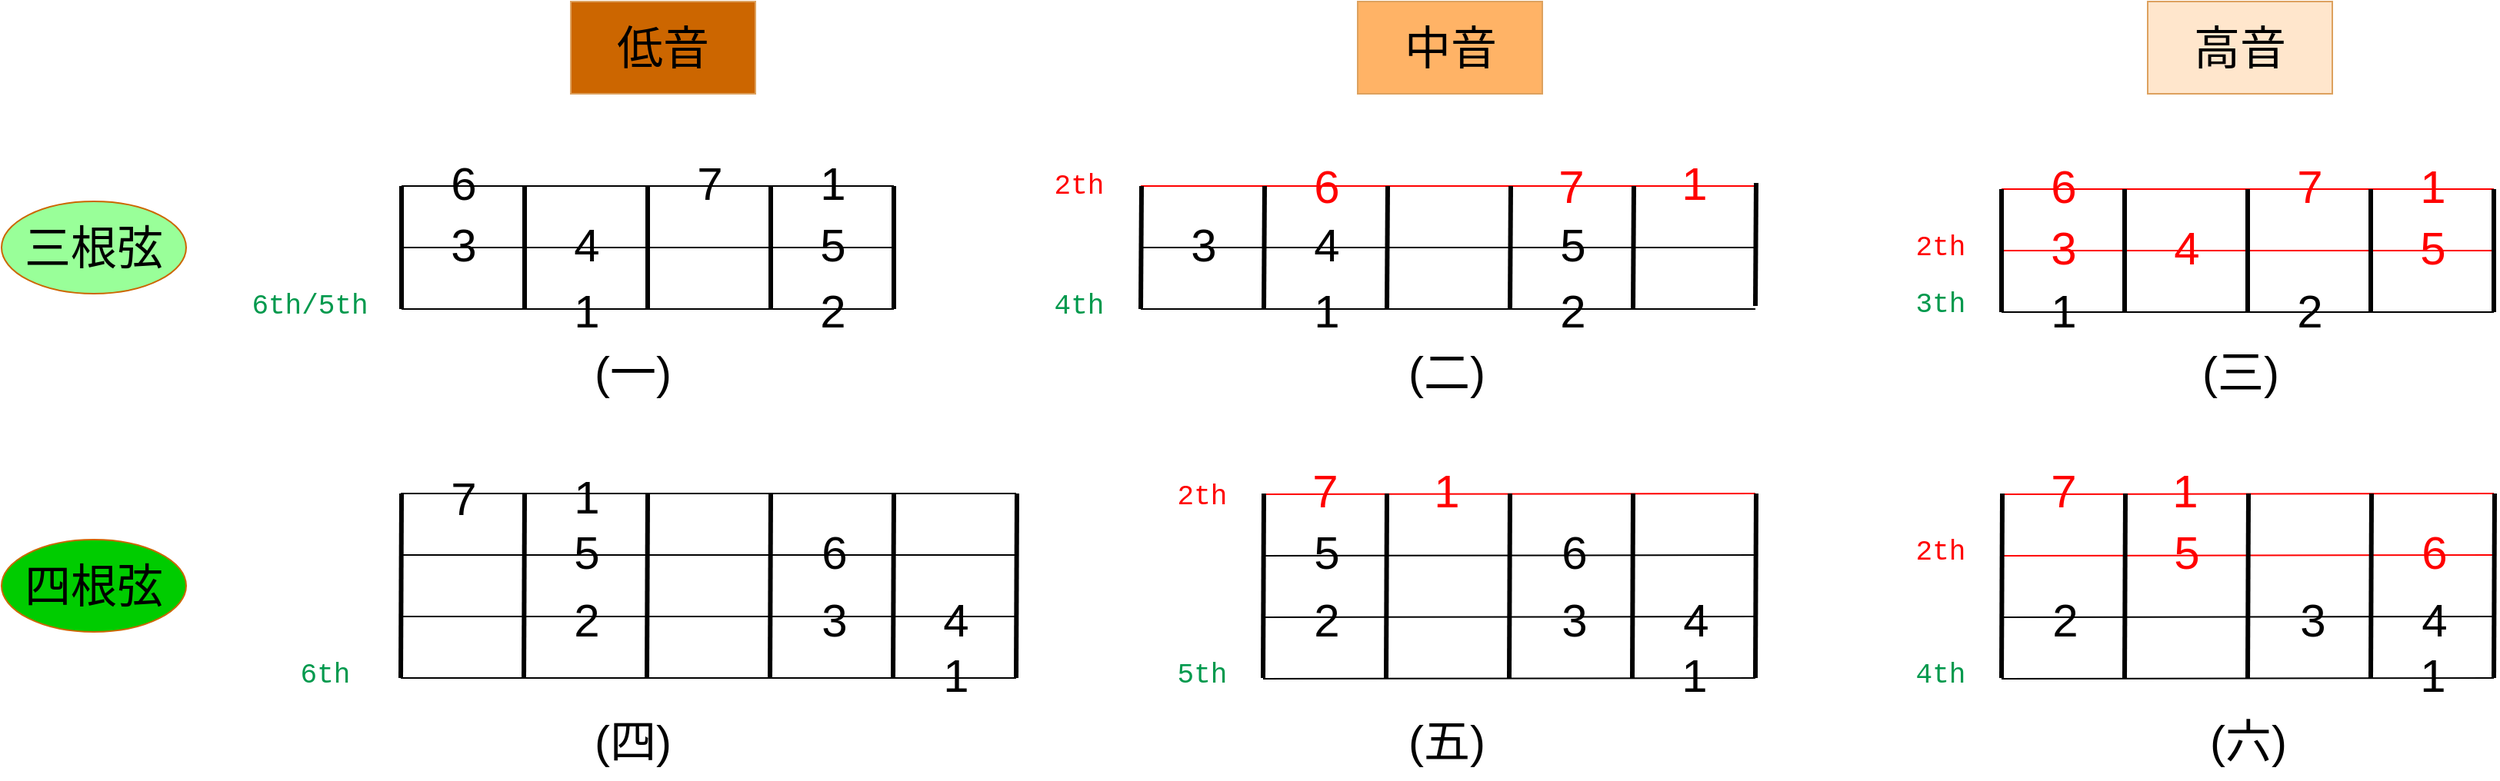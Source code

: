 <mxfile version="20.0.3" type="device"><diagram id="th8IJTqNflyEOIZ3br-D" name="Page-1"><mxGraphModel dx="1892" dy="1196" grid="1" gridSize="10" guides="0" tooltips="1" connect="1" arrows="1" fold="1" page="1" pageScale="1" pageWidth="850" pageHeight="1100" math="0" shadow="0"><root><mxCell id="0"/><mxCell id="1" parent="0"/><mxCell id="aTJfj1-Nqd7jf2-_rWyE-3" value="" style="endArrow=none;html=1;rounded=0;" edge="1" parent="1"><mxGeometry width="50" height="50" relative="1" as="geometry"><mxPoint x="300" y="370" as="sourcePoint"/><mxPoint x="620" y="370" as="targetPoint"/></mxGeometry></mxCell><mxCell id="aTJfj1-Nqd7jf2-_rWyE-4" value="" style="endArrow=none;html=1;rounded=0;" edge="1" parent="1"><mxGeometry width="50" height="50" relative="1" as="geometry"><mxPoint x="300" y="410" as="sourcePoint"/><mxPoint x="620" y="410" as="targetPoint"/></mxGeometry></mxCell><mxCell id="aTJfj1-Nqd7jf2-_rWyE-5" value="" style="endArrow=none;html=1;rounded=0;" edge="1" parent="1"><mxGeometry width="50" height="50" relative="1" as="geometry"><mxPoint x="300" y="450" as="sourcePoint"/><mxPoint x="620" y="450" as="targetPoint"/></mxGeometry></mxCell><mxCell id="aTJfj1-Nqd7jf2-_rWyE-6" value="" style="endArrow=none;html=1;rounded=0;strokeWidth=3;" edge="1" parent="1"><mxGeometry width="50" height="50" relative="1" as="geometry"><mxPoint x="300" y="450" as="sourcePoint"/><mxPoint x="300" y="370" as="targetPoint"/></mxGeometry></mxCell><mxCell id="aTJfj1-Nqd7jf2-_rWyE-7" value="" style="endArrow=none;html=1;rounded=0;strokeWidth=3;" edge="1" parent="1"><mxGeometry width="50" height="50" relative="1" as="geometry"><mxPoint x="380" y="450" as="sourcePoint"/><mxPoint x="380" y="370" as="targetPoint"/></mxGeometry></mxCell><mxCell id="aTJfj1-Nqd7jf2-_rWyE-8" value="" style="endArrow=none;html=1;rounded=0;strokeWidth=3;" edge="1" parent="1"><mxGeometry width="50" height="50" relative="1" as="geometry"><mxPoint x="460" y="450" as="sourcePoint"/><mxPoint x="460" y="370" as="targetPoint"/></mxGeometry></mxCell><mxCell id="aTJfj1-Nqd7jf2-_rWyE-9" value="" style="endArrow=none;html=1;rounded=0;strokeWidth=3;" edge="1" parent="1"><mxGeometry width="50" height="50" relative="1" as="geometry"><mxPoint x="540" y="450" as="sourcePoint"/><mxPoint x="540" y="370" as="targetPoint"/></mxGeometry></mxCell><mxCell id="aTJfj1-Nqd7jf2-_rWyE-12" value="" style="endArrow=none;html=1;rounded=0;strokeWidth=3;" edge="1" parent="1"><mxGeometry width="50" height="50" relative="1" as="geometry"><mxPoint x="620" y="450" as="sourcePoint"/><mxPoint x="620" y="370" as="targetPoint"/></mxGeometry></mxCell><mxCell id="aTJfj1-Nqd7jf2-_rWyE-14" value="&lt;font style=&quot;font-size: 30px;&quot;&gt;1&lt;/font&gt;" style="text;html=1;resizable=0;autosize=1;align=center;verticalAlign=middle;points=[];fillColor=none;strokeColor=none;rounded=0;" vertex="1" parent="1"><mxGeometry x="400" y="426" width="40" height="50" as="geometry"/></mxCell><mxCell id="aTJfj1-Nqd7jf2-_rWyE-40" value="&lt;font style=&quot;font-size: 30px;&quot;&gt;2&lt;/font&gt;" style="text;html=1;resizable=0;autosize=1;align=center;verticalAlign=middle;points=[];fillColor=none;strokeColor=none;rounded=0;" vertex="1" parent="1"><mxGeometry x="560" y="426" width="40" height="50" as="geometry"/></mxCell><mxCell id="aTJfj1-Nqd7jf2-_rWyE-41" value="&lt;font style=&quot;font-size: 30px;&quot;&gt;3&lt;/font&gt;" style="text;html=1;resizable=0;autosize=1;align=center;verticalAlign=middle;points=[];fillColor=none;strokeColor=none;rounded=0;" vertex="1" parent="1"><mxGeometry x="320" y="383" width="40" height="50" as="geometry"/></mxCell><mxCell id="aTJfj1-Nqd7jf2-_rWyE-43" value="&lt;font style=&quot;font-size: 30px;&quot;&gt;4&lt;/font&gt;" style="text;html=1;resizable=0;autosize=1;align=center;verticalAlign=middle;points=[];fillColor=none;strokeColor=none;rounded=0;" vertex="1" parent="1"><mxGeometry x="400" y="383" width="40" height="50" as="geometry"/></mxCell><mxCell id="aTJfj1-Nqd7jf2-_rWyE-44" value="&lt;font style=&quot;font-size: 30px;&quot;&gt;5&lt;/font&gt;" style="text;html=1;resizable=0;autosize=1;align=center;verticalAlign=middle;points=[];fillColor=none;strokeColor=none;rounded=0;" vertex="1" parent="1"><mxGeometry x="560" y="383" width="40" height="50" as="geometry"/></mxCell><mxCell id="aTJfj1-Nqd7jf2-_rWyE-45" value="&lt;font style=&quot;font-size: 30px;&quot;&gt;6&lt;/font&gt;" style="text;html=1;resizable=0;autosize=1;align=center;verticalAlign=middle;points=[];fillColor=none;strokeColor=none;rounded=0;" vertex="1" parent="1"><mxGeometry x="320" y="343" width="40" height="50" as="geometry"/></mxCell><mxCell id="aTJfj1-Nqd7jf2-_rWyE-46" value="&lt;font style=&quot;font-size: 30px;&quot;&gt;7&lt;/font&gt;" style="text;html=1;resizable=0;autosize=1;align=center;verticalAlign=middle;points=[];fillColor=none;strokeColor=none;rounded=0;" vertex="1" parent="1"><mxGeometry x="480" y="343" width="40" height="50" as="geometry"/></mxCell><mxCell id="aTJfj1-Nqd7jf2-_rWyE-47" value="&lt;font style=&quot;font-size: 30px;&quot;&gt;1&lt;/font&gt;" style="text;html=1;resizable=0;autosize=1;align=center;verticalAlign=middle;points=[];fillColor=none;strokeColor=none;rounded=0;" vertex="1" parent="1"><mxGeometry x="560" y="343" width="40" height="50" as="geometry"/></mxCell><mxCell id="aTJfj1-Nqd7jf2-_rWyE-49" value="" style="endArrow=none;html=1;rounded=0;" edge="1" parent="1"><mxGeometry width="50" height="50" relative="1" as="geometry"><mxPoint x="299.5" y="570" as="sourcePoint"/><mxPoint x="699.5" y="570" as="targetPoint"/></mxGeometry></mxCell><mxCell id="aTJfj1-Nqd7jf2-_rWyE-50" value="" style="endArrow=none;html=1;rounded=0;" edge="1" parent="1"><mxGeometry width="50" height="50" relative="1" as="geometry"><mxPoint x="299.5" y="610" as="sourcePoint"/><mxPoint x="699.5" y="610" as="targetPoint"/></mxGeometry></mxCell><mxCell id="aTJfj1-Nqd7jf2-_rWyE-51" value="" style="endArrow=none;html=1;rounded=0;" edge="1" parent="1"><mxGeometry width="50" height="50" relative="1" as="geometry"><mxPoint x="299.5" y="650" as="sourcePoint"/><mxPoint x="699.5" y="650" as="targetPoint"/></mxGeometry></mxCell><mxCell id="aTJfj1-Nqd7jf2-_rWyE-52" value="" style="endArrow=none;html=1;rounded=0;" edge="1" parent="1"><mxGeometry width="50" height="50" relative="1" as="geometry"><mxPoint x="299.5" y="690" as="sourcePoint"/><mxPoint x="699.5" y="690" as="targetPoint"/></mxGeometry></mxCell><mxCell id="aTJfj1-Nqd7jf2-_rWyE-53" value="" style="endArrow=none;html=1;rounded=0;strokeWidth=3;" edge="1" parent="1"><mxGeometry width="50" height="50" relative="1" as="geometry"><mxPoint x="379.5" y="690" as="sourcePoint"/><mxPoint x="380" y="570" as="targetPoint"/></mxGeometry></mxCell><mxCell id="aTJfj1-Nqd7jf2-_rWyE-54" value="" style="endArrow=none;html=1;rounded=0;strokeWidth=3;" edge="1" parent="1"><mxGeometry width="50" height="50" relative="1" as="geometry"><mxPoint x="459.5" y="690" as="sourcePoint"/><mxPoint x="460" y="570" as="targetPoint"/></mxGeometry></mxCell><mxCell id="aTJfj1-Nqd7jf2-_rWyE-55" value="" style="endArrow=none;html=1;rounded=0;strokeWidth=3;" edge="1" parent="1"><mxGeometry width="50" height="50" relative="1" as="geometry"><mxPoint x="539.5" y="690" as="sourcePoint"/><mxPoint x="540" y="570" as="targetPoint"/></mxGeometry></mxCell><mxCell id="aTJfj1-Nqd7jf2-_rWyE-56" value="" style="endArrow=none;html=1;rounded=0;strokeWidth=3;" edge="1" parent="1"><mxGeometry width="50" height="50" relative="1" as="geometry"><mxPoint x="619.5" y="690" as="sourcePoint"/><mxPoint x="620" y="570" as="targetPoint"/></mxGeometry></mxCell><mxCell id="aTJfj1-Nqd7jf2-_rWyE-57" value="" style="endArrow=none;html=1;rounded=0;strokeWidth=3;" edge="1" parent="1"><mxGeometry width="50" height="50" relative="1" as="geometry"><mxPoint x="699.5" y="690" as="sourcePoint"/><mxPoint x="700" y="570" as="targetPoint"/></mxGeometry></mxCell><mxCell id="aTJfj1-Nqd7jf2-_rWyE-58" value="" style="endArrow=none;html=1;rounded=0;strokeWidth=3;" edge="1" parent="1"><mxGeometry width="50" height="50" relative="1" as="geometry"><mxPoint x="299.5" y="690" as="sourcePoint"/><mxPoint x="300" y="570" as="targetPoint"/></mxGeometry></mxCell><mxCell id="aTJfj1-Nqd7jf2-_rWyE-59" value="&lt;font style=&quot;font-size: 30px;&quot;&gt;1&lt;/font&gt;" style="text;html=1;resizable=0;autosize=1;align=center;verticalAlign=middle;points=[];fillColor=none;strokeColor=none;rounded=0;" vertex="1" parent="1"><mxGeometry x="639.5" y="663" width="40" height="50" as="geometry"/></mxCell><mxCell id="aTJfj1-Nqd7jf2-_rWyE-60" value="&lt;font style=&quot;font-size: 30px;&quot;&gt;1&lt;/font&gt;" style="text;html=1;resizable=0;autosize=1;align=center;verticalAlign=middle;points=[];fillColor=none;strokeColor=none;rounded=0;" vertex="1" parent="1"><mxGeometry x="400" y="547" width="40" height="50" as="geometry"/></mxCell><mxCell id="aTJfj1-Nqd7jf2-_rWyE-61" value="&lt;font style=&quot;font-size: 30px;&quot;&gt;7&lt;/font&gt;" style="text;html=1;resizable=0;autosize=1;align=center;verticalAlign=middle;points=[];fillColor=none;strokeColor=none;rounded=0;" vertex="1" parent="1"><mxGeometry x="320" y="548" width="40" height="50" as="geometry"/></mxCell><mxCell id="aTJfj1-Nqd7jf2-_rWyE-62" value="&lt;font style=&quot;font-size: 30px;&quot;&gt;6&lt;/font&gt;" style="text;html=1;resizable=0;autosize=1;align=center;verticalAlign=middle;points=[];fillColor=none;strokeColor=none;rounded=0;" vertex="1" parent="1"><mxGeometry x="561" y="583" width="40" height="50" as="geometry"/></mxCell><mxCell id="aTJfj1-Nqd7jf2-_rWyE-63" value="&lt;font style=&quot;font-size: 30px;&quot;&gt;5&lt;/font&gt;" style="text;html=1;resizable=0;autosize=1;align=center;verticalAlign=middle;points=[];fillColor=none;strokeColor=none;rounded=0;" vertex="1" parent="1"><mxGeometry x="400" y="583" width="40" height="50" as="geometry"/></mxCell><mxCell id="aTJfj1-Nqd7jf2-_rWyE-64" value="&lt;font style=&quot;font-size: 30px;&quot;&gt;4&lt;/font&gt;" style="text;html=1;resizable=0;autosize=1;align=center;verticalAlign=middle;points=[];fillColor=none;strokeColor=none;rounded=0;" vertex="1" parent="1"><mxGeometry x="640" y="627" width="40" height="50" as="geometry"/></mxCell><mxCell id="aTJfj1-Nqd7jf2-_rWyE-65" value="&lt;font style=&quot;font-size: 30px;&quot;&gt;3&lt;/font&gt;" style="text;html=1;resizable=0;autosize=1;align=center;verticalAlign=middle;points=[];fillColor=none;strokeColor=none;rounded=0;" vertex="1" parent="1"><mxGeometry x="561" y="627" width="40" height="50" as="geometry"/></mxCell><mxCell id="aTJfj1-Nqd7jf2-_rWyE-66" value="&lt;font style=&quot;font-size: 30px;&quot;&gt;2&lt;/font&gt;" style="text;html=1;resizable=0;autosize=1;align=center;verticalAlign=middle;points=[];fillColor=none;strokeColor=none;rounded=0;" vertex="1" parent="1"><mxGeometry x="400" y="627" width="40" height="50" as="geometry"/></mxCell><mxCell id="aTJfj1-Nqd7jf2-_rWyE-74" value="&lt;font style=&quot;font-size: 18px;&quot; face=&quot;Courier New&quot;&gt;6th/5th&lt;/font&gt;" style="text;html=1;resizable=0;autosize=1;align=center;verticalAlign=middle;points=[];fillColor=none;strokeColor=none;rounded=0;fontColor=#00994D;" vertex="1" parent="1"><mxGeometry x="190" y="433" width="100" height="30" as="geometry"/></mxCell><mxCell id="aTJfj1-Nqd7jf2-_rWyE-76" value="&lt;font style=&quot;font-size: 18px;&quot; face=&quot;Courier New&quot;&gt;6th&lt;/font&gt;" style="text;html=1;resizable=0;autosize=1;align=center;verticalAlign=middle;points=[];fillColor=none;strokeColor=none;rounded=0;fontColor=#00994D;" vertex="1" parent="1"><mxGeometry x="220" y="673" width="60" height="30" as="geometry"/></mxCell><mxCell id="aTJfj1-Nqd7jf2-_rWyE-77" value="" style="endArrow=none;html=1;rounded=0;fontColor=#FF0000;strokeColor=#FF0000;" edge="1" parent="1"><mxGeometry width="50" height="50" relative="1" as="geometry"><mxPoint x="860" y="570.5" as="sourcePoint"/><mxPoint x="1180" y="570" as="targetPoint"/></mxGeometry></mxCell><mxCell id="aTJfj1-Nqd7jf2-_rWyE-78" value="" style="endArrow=none;html=1;rounded=0;" edge="1" parent="1"><mxGeometry width="50" height="50" relative="1" as="geometry"><mxPoint x="860" y="610.5" as="sourcePoint"/><mxPoint x="1180" y="610" as="targetPoint"/></mxGeometry></mxCell><mxCell id="aTJfj1-Nqd7jf2-_rWyE-79" value="" style="endArrow=none;html=1;rounded=0;" edge="1" parent="1"><mxGeometry width="50" height="50" relative="1" as="geometry"><mxPoint x="860" y="650.5" as="sourcePoint"/><mxPoint x="1180" y="650" as="targetPoint"/></mxGeometry></mxCell><mxCell id="aTJfj1-Nqd7jf2-_rWyE-80" value="" style="endArrow=none;html=1;rounded=0;" edge="1" parent="1"><mxGeometry width="50" height="50" relative="1" as="geometry"><mxPoint x="860" y="690.5" as="sourcePoint"/><mxPoint x="1180" y="690" as="targetPoint"/></mxGeometry></mxCell><mxCell id="aTJfj1-Nqd7jf2-_rWyE-81" value="" style="endArrow=none;html=1;rounded=0;strokeWidth=3;" edge="1" parent="1"><mxGeometry width="50" height="50" relative="1" as="geometry"><mxPoint x="860" y="690" as="sourcePoint"/><mxPoint x="860.5" y="570" as="targetPoint"/></mxGeometry></mxCell><mxCell id="aTJfj1-Nqd7jf2-_rWyE-82" value="" style="endArrow=none;html=1;rounded=0;strokeWidth=3;" edge="1" parent="1"><mxGeometry width="50" height="50" relative="1" as="geometry"><mxPoint x="940" y="690" as="sourcePoint"/><mxPoint x="940.5" y="570" as="targetPoint"/></mxGeometry></mxCell><mxCell id="aTJfj1-Nqd7jf2-_rWyE-83" value="" style="endArrow=none;html=1;rounded=0;strokeWidth=3;" edge="1" parent="1"><mxGeometry width="50" height="50" relative="1" as="geometry"><mxPoint x="1020" y="690" as="sourcePoint"/><mxPoint x="1020.5" y="570" as="targetPoint"/></mxGeometry></mxCell><mxCell id="aTJfj1-Nqd7jf2-_rWyE-84" value="" style="endArrow=none;html=1;rounded=0;strokeWidth=3;" edge="1" parent="1"><mxGeometry width="50" height="50" relative="1" as="geometry"><mxPoint x="1100" y="690" as="sourcePoint"/><mxPoint x="1100.5" y="570" as="targetPoint"/></mxGeometry></mxCell><mxCell id="aTJfj1-Nqd7jf2-_rWyE-85" value="" style="endArrow=none;html=1;rounded=0;strokeWidth=3;" edge="1" parent="1"><mxGeometry width="50" height="50" relative="1" as="geometry"><mxPoint x="1180" y="690" as="sourcePoint"/><mxPoint x="1180.5" y="570" as="targetPoint"/></mxGeometry></mxCell><mxCell id="aTJfj1-Nqd7jf2-_rWyE-87" value="&lt;font style=&quot;font-size: 30px;&quot;&gt;1&lt;/font&gt;" style="text;html=1;resizable=0;autosize=1;align=center;verticalAlign=middle;points=[];fillColor=none;strokeColor=none;rounded=0;" vertex="1" parent="1"><mxGeometry x="1120" y="663" width="40" height="50" as="geometry"/></mxCell><mxCell id="aTJfj1-Nqd7jf2-_rWyE-88" value="&lt;font style=&quot;font-size: 30px;&quot;&gt;1&lt;/font&gt;" style="text;html=1;resizable=0;autosize=1;align=center;verticalAlign=middle;points=[];fillColor=none;strokeColor=none;rounded=0;fontColor=#FF0000;" vertex="1" parent="1"><mxGeometry x="959" y="543" width="40" height="50" as="geometry"/></mxCell><mxCell id="aTJfj1-Nqd7jf2-_rWyE-89" value="&lt;font style=&quot;font-size: 30px;&quot;&gt;7&lt;/font&gt;" style="text;html=1;resizable=0;autosize=1;align=center;verticalAlign=middle;points=[];fillColor=none;strokeColor=none;rounded=0;fontColor=#FF0000;" vertex="1" parent="1"><mxGeometry x="880" y="543" width="40" height="50" as="geometry"/></mxCell><mxCell id="aTJfj1-Nqd7jf2-_rWyE-90" value="&lt;font style=&quot;font-size: 30px;&quot;&gt;6&lt;/font&gt;" style="text;html=1;resizable=0;autosize=1;align=center;verticalAlign=middle;points=[];fillColor=none;strokeColor=none;rounded=0;" vertex="1" parent="1"><mxGeometry x="1041.5" y="583" width="40" height="50" as="geometry"/></mxCell><mxCell id="aTJfj1-Nqd7jf2-_rWyE-91" value="&lt;font style=&quot;font-size: 30px;&quot;&gt;5&lt;/font&gt;" style="text;html=1;resizable=0;autosize=1;align=center;verticalAlign=middle;points=[];fillColor=none;strokeColor=none;rounded=0;" vertex="1" parent="1"><mxGeometry x="880.5" y="583" width="40" height="50" as="geometry"/></mxCell><mxCell id="aTJfj1-Nqd7jf2-_rWyE-92" value="&lt;font style=&quot;font-size: 30px;&quot;&gt;4&lt;/font&gt;" style="text;html=1;resizable=0;autosize=1;align=center;verticalAlign=middle;points=[];fillColor=none;strokeColor=none;rounded=0;" vertex="1" parent="1"><mxGeometry x="1120.5" y="627" width="40" height="50" as="geometry"/></mxCell><mxCell id="aTJfj1-Nqd7jf2-_rWyE-93" value="&lt;font style=&quot;font-size: 30px;&quot;&gt;3&lt;/font&gt;" style="text;html=1;resizable=0;autosize=1;align=center;verticalAlign=middle;points=[];fillColor=none;strokeColor=none;rounded=0;" vertex="1" parent="1"><mxGeometry x="1041.5" y="627" width="40" height="50" as="geometry"/></mxCell><mxCell id="aTJfj1-Nqd7jf2-_rWyE-94" value="&lt;font style=&quot;font-size: 30px;&quot;&gt;2&lt;/font&gt;" style="text;html=1;resizable=0;autosize=1;align=center;verticalAlign=middle;points=[];fillColor=none;strokeColor=none;rounded=0;" vertex="1" parent="1"><mxGeometry x="880.5" y="627" width="40" height="50" as="geometry"/></mxCell><mxCell id="aTJfj1-Nqd7jf2-_rWyE-95" value="&lt;font style=&quot;font-size: 18px;&quot; face=&quot;Courier New&quot;&gt;5th&lt;/font&gt;" style="text;html=1;resizable=0;autosize=1;align=center;verticalAlign=middle;points=[];fillColor=none;strokeColor=none;rounded=0;fontColor=#00994D;" vertex="1" parent="1"><mxGeometry x="790" y="673" width="60" height="30" as="geometry"/></mxCell><mxCell id="aTJfj1-Nqd7jf2-_rWyE-98" value="&lt;font style=&quot;font-size: 18px;&quot; face=&quot;Courier New&quot;&gt;2th&lt;/font&gt;" style="text;html=1;resizable=0;autosize=1;align=center;verticalAlign=middle;points=[];fillColor=none;strokeColor=none;rounded=0;fontColor=#FF0000;" vertex="1" parent="1"><mxGeometry x="790" y="557" width="60" height="30" as="geometry"/></mxCell><mxCell id="aTJfj1-Nqd7jf2-_rWyE-116" value="" style="endArrow=none;html=1;rounded=0;strokeColor=#FF0000;" edge="1" parent="1"><mxGeometry width="50" height="50" relative="1" as="geometry"><mxPoint x="780.5" y="370" as="sourcePoint"/><mxPoint x="1180" y="370" as="targetPoint"/></mxGeometry></mxCell><mxCell id="aTJfj1-Nqd7jf2-_rWyE-117" value="" style="endArrow=none;html=1;rounded=0;" edge="1" parent="1"><mxGeometry width="50" height="50" relative="1" as="geometry"><mxPoint x="780.5" y="410" as="sourcePoint"/><mxPoint x="1180" y="410" as="targetPoint"/></mxGeometry></mxCell><mxCell id="aTJfj1-Nqd7jf2-_rWyE-118" value="" style="endArrow=none;html=1;rounded=0;" edge="1" parent="1"><mxGeometry width="50" height="50" relative="1" as="geometry"><mxPoint x="780.5" y="450" as="sourcePoint"/><mxPoint x="1180" y="450" as="targetPoint"/></mxGeometry></mxCell><mxCell id="aTJfj1-Nqd7jf2-_rWyE-119" value="" style="endArrow=none;html=1;rounded=0;strokeWidth=3;" edge="1" parent="1"><mxGeometry width="50" height="50" relative="1" as="geometry"><mxPoint x="780.5" y="450" as="sourcePoint"/><mxPoint x="781" y="370" as="targetPoint"/></mxGeometry></mxCell><mxCell id="aTJfj1-Nqd7jf2-_rWyE-120" value="" style="endArrow=none;html=1;rounded=0;strokeWidth=3;" edge="1" parent="1"><mxGeometry width="50" height="50" relative="1" as="geometry"><mxPoint x="860.5" y="450" as="sourcePoint"/><mxPoint x="861" y="370" as="targetPoint"/></mxGeometry></mxCell><mxCell id="aTJfj1-Nqd7jf2-_rWyE-121" value="" style="endArrow=none;html=1;rounded=0;strokeWidth=3;" edge="1" parent="1"><mxGeometry width="50" height="50" relative="1" as="geometry"><mxPoint x="940.5" y="450" as="sourcePoint"/><mxPoint x="941" y="370" as="targetPoint"/></mxGeometry></mxCell><mxCell id="aTJfj1-Nqd7jf2-_rWyE-122" value="" style="endArrow=none;html=1;rounded=0;strokeWidth=3;" edge="1" parent="1"><mxGeometry width="50" height="50" relative="1" as="geometry"><mxPoint x="1020.5" y="450" as="sourcePoint"/><mxPoint x="1021" y="370" as="targetPoint"/></mxGeometry></mxCell><mxCell id="aTJfj1-Nqd7jf2-_rWyE-123" value="" style="endArrow=none;html=1;rounded=0;strokeWidth=3;" edge="1" parent="1"><mxGeometry width="50" height="50" relative="1" as="geometry"><mxPoint x="1100.5" y="450" as="sourcePoint"/><mxPoint x="1101" y="370" as="targetPoint"/></mxGeometry></mxCell><mxCell id="aTJfj1-Nqd7jf2-_rWyE-124" value="&lt;font style=&quot;font-size: 30px;&quot;&gt;1&lt;/font&gt;" style="text;html=1;resizable=0;autosize=1;align=center;verticalAlign=middle;points=[];fillColor=none;strokeColor=none;rounded=0;" vertex="1" parent="1"><mxGeometry x="880.5" y="426" width="40" height="50" as="geometry"/></mxCell><mxCell id="aTJfj1-Nqd7jf2-_rWyE-125" value="&lt;font style=&quot;font-size: 30px;&quot;&gt;2&lt;/font&gt;" style="text;html=1;resizable=0;autosize=1;align=center;verticalAlign=middle;points=[];fillColor=none;strokeColor=none;rounded=0;" vertex="1" parent="1"><mxGeometry x="1040.5" y="426" width="40" height="50" as="geometry"/></mxCell><mxCell id="aTJfj1-Nqd7jf2-_rWyE-126" value="&lt;font style=&quot;font-size: 30px;&quot;&gt;3&lt;/font&gt;" style="text;html=1;resizable=0;autosize=1;align=center;verticalAlign=middle;points=[];fillColor=none;strokeColor=none;rounded=0;" vertex="1" parent="1"><mxGeometry x="800.5" y="383" width="40" height="50" as="geometry"/></mxCell><mxCell id="aTJfj1-Nqd7jf2-_rWyE-127" value="&lt;font style=&quot;font-size: 30px;&quot;&gt;4&lt;/font&gt;" style="text;html=1;resizable=0;autosize=1;align=center;verticalAlign=middle;points=[];fillColor=none;strokeColor=none;rounded=0;" vertex="1" parent="1"><mxGeometry x="880.5" y="383" width="40" height="50" as="geometry"/></mxCell><mxCell id="aTJfj1-Nqd7jf2-_rWyE-128" value="&lt;font style=&quot;font-size: 30px;&quot;&gt;5&lt;/font&gt;" style="text;html=1;resizable=0;autosize=1;align=center;verticalAlign=middle;points=[];fillColor=none;strokeColor=none;rounded=0;" vertex="1" parent="1"><mxGeometry x="1040.5" y="383" width="40" height="50" as="geometry"/></mxCell><mxCell id="aTJfj1-Nqd7jf2-_rWyE-129" value="&lt;font style=&quot;font-size: 30px;&quot;&gt;6&lt;/font&gt;" style="text;html=1;resizable=0;autosize=1;align=center;verticalAlign=middle;points=[];fillColor=none;strokeColor=none;rounded=0;fontColor=#FF0000;" vertex="1" parent="1"><mxGeometry x="880.5" y="345" width="40" height="50" as="geometry"/></mxCell><mxCell id="aTJfj1-Nqd7jf2-_rWyE-130" value="&lt;font style=&quot;font-size: 30px;&quot;&gt;7&lt;/font&gt;" style="text;html=1;resizable=0;autosize=1;align=center;verticalAlign=middle;points=[];fillColor=none;strokeColor=none;rounded=0;fontColor=#FF0000;" vertex="1" parent="1"><mxGeometry x="1040" y="345" width="40" height="50" as="geometry"/></mxCell><mxCell id="aTJfj1-Nqd7jf2-_rWyE-131" value="&lt;font style=&quot;font-size: 30px;&quot;&gt;1&lt;/font&gt;" style="text;html=1;resizable=0;autosize=1;align=center;verticalAlign=middle;points=[];fillColor=none;strokeColor=none;rounded=0;fontColor=#FF0000;" vertex="1" parent="1"><mxGeometry x="1120" y="343" width="40" height="50" as="geometry"/></mxCell><mxCell id="aTJfj1-Nqd7jf2-_rWyE-132" value="&lt;font style=&quot;font-size: 18px;&quot; face=&quot;Courier New&quot;&gt;4th&lt;/font&gt;" style="text;html=1;resizable=0;autosize=1;align=center;verticalAlign=middle;points=[];fillColor=none;strokeColor=none;rounded=0;fontColor=#00994D;" vertex="1" parent="1"><mxGeometry x="710" y="433" width="60" height="30" as="geometry"/></mxCell><mxCell id="aTJfj1-Nqd7jf2-_rWyE-136" value="" style="endArrow=none;html=1;rounded=0;strokeWidth=3;" edge="1" parent="1"><mxGeometry width="50" height="50" relative="1" as="geometry"><mxPoint x="1180" y="448" as="sourcePoint"/><mxPoint x="1180.5" y="368" as="targetPoint"/></mxGeometry></mxCell><mxCell id="aTJfj1-Nqd7jf2-_rWyE-138" value="&lt;font style=&quot;font-size: 18px;&quot; face=&quot;Courier New&quot;&gt;2th&lt;/font&gt;" style="text;html=1;resizable=0;autosize=1;align=center;verticalAlign=middle;points=[];fillColor=none;strokeColor=none;rounded=0;fontColor=#FF0000;" vertex="1" parent="1"><mxGeometry x="710" y="355" width="60" height="30" as="geometry"/></mxCell><mxCell id="aTJfj1-Nqd7jf2-_rWyE-158" value="" style="endArrow=none;html=1;rounded=0;fontColor=#FF0000;strokeColor=#FF0000;" edge="1" parent="1"><mxGeometry width="50" height="50" relative="1" as="geometry"><mxPoint x="1340" y="570.5" as="sourcePoint"/><mxPoint x="1660" y="570" as="targetPoint"/></mxGeometry></mxCell><mxCell id="aTJfj1-Nqd7jf2-_rWyE-159" value="" style="endArrow=none;html=1;rounded=0;strokeColor=#FF0000;" edge="1" parent="1"><mxGeometry width="50" height="50" relative="1" as="geometry"><mxPoint x="1340" y="610.5" as="sourcePoint"/><mxPoint x="1660" y="610" as="targetPoint"/></mxGeometry></mxCell><mxCell id="aTJfj1-Nqd7jf2-_rWyE-160" value="" style="endArrow=none;html=1;rounded=0;" edge="1" parent="1"><mxGeometry width="50" height="50" relative="1" as="geometry"><mxPoint x="1340" y="650.5" as="sourcePoint"/><mxPoint x="1660" y="650" as="targetPoint"/></mxGeometry></mxCell><mxCell id="aTJfj1-Nqd7jf2-_rWyE-161" value="" style="endArrow=none;html=1;rounded=0;" edge="1" parent="1"><mxGeometry width="50" height="50" relative="1" as="geometry"><mxPoint x="1340" y="690.5" as="sourcePoint"/><mxPoint x="1660" y="690" as="targetPoint"/></mxGeometry></mxCell><mxCell id="aTJfj1-Nqd7jf2-_rWyE-162" value="" style="endArrow=none;html=1;rounded=0;strokeWidth=3;" edge="1" parent="1"><mxGeometry width="50" height="50" relative="1" as="geometry"><mxPoint x="1340" y="690" as="sourcePoint"/><mxPoint x="1340.5" y="570" as="targetPoint"/></mxGeometry></mxCell><mxCell id="aTJfj1-Nqd7jf2-_rWyE-163" value="" style="endArrow=none;html=1;rounded=0;strokeWidth=3;" edge="1" parent="1"><mxGeometry width="50" height="50" relative="1" as="geometry"><mxPoint x="1420" y="690" as="sourcePoint"/><mxPoint x="1420.5" y="570" as="targetPoint"/></mxGeometry></mxCell><mxCell id="aTJfj1-Nqd7jf2-_rWyE-164" value="" style="endArrow=none;html=1;rounded=0;strokeWidth=3;" edge="1" parent="1"><mxGeometry width="50" height="50" relative="1" as="geometry"><mxPoint x="1500" y="690" as="sourcePoint"/><mxPoint x="1500.5" y="570" as="targetPoint"/></mxGeometry></mxCell><mxCell id="aTJfj1-Nqd7jf2-_rWyE-165" value="" style="endArrow=none;html=1;rounded=0;strokeWidth=3;" edge="1" parent="1"><mxGeometry width="50" height="50" relative="1" as="geometry"><mxPoint x="1580" y="690" as="sourcePoint"/><mxPoint x="1580.5" y="570" as="targetPoint"/></mxGeometry></mxCell><mxCell id="aTJfj1-Nqd7jf2-_rWyE-166" value="" style="endArrow=none;html=1;rounded=0;strokeWidth=3;" edge="1" parent="1"><mxGeometry width="50" height="50" relative="1" as="geometry"><mxPoint x="1660" y="690" as="sourcePoint"/><mxPoint x="1660.5" y="570" as="targetPoint"/></mxGeometry></mxCell><mxCell id="aTJfj1-Nqd7jf2-_rWyE-167" value="&lt;font style=&quot;font-size: 30px;&quot;&gt;1&lt;/font&gt;" style="text;html=1;resizable=0;autosize=1;align=center;verticalAlign=middle;points=[];fillColor=none;strokeColor=none;rounded=0;" vertex="1" parent="1"><mxGeometry x="1600" y="663" width="40" height="50" as="geometry"/></mxCell><mxCell id="aTJfj1-Nqd7jf2-_rWyE-168" value="&lt;font style=&quot;font-size: 30px;&quot;&gt;1&lt;/font&gt;" style="text;html=1;resizable=0;autosize=1;align=center;verticalAlign=middle;points=[];fillColor=none;strokeColor=none;rounded=0;fontColor=#FF0000;" vertex="1" parent="1"><mxGeometry x="1439" y="543" width="40" height="50" as="geometry"/></mxCell><mxCell id="aTJfj1-Nqd7jf2-_rWyE-169" value="&lt;font style=&quot;font-size: 30px;&quot;&gt;7&lt;/font&gt;" style="text;html=1;resizable=0;autosize=1;align=center;verticalAlign=middle;points=[];fillColor=none;strokeColor=none;rounded=0;fontColor=#FF0000;" vertex="1" parent="1"><mxGeometry x="1360" y="543" width="40" height="50" as="geometry"/></mxCell><mxCell id="aTJfj1-Nqd7jf2-_rWyE-170" value="&lt;font style=&quot;font-size: 30px;&quot;&gt;6&lt;/font&gt;" style="text;html=1;resizable=0;autosize=1;align=center;verticalAlign=middle;points=[];fillColor=none;strokeColor=none;rounded=0;fontColor=#FF0000;" vertex="1" parent="1"><mxGeometry x="1601" y="583" width="40" height="50" as="geometry"/></mxCell><mxCell id="aTJfj1-Nqd7jf2-_rWyE-171" value="&lt;font style=&quot;font-size: 30px;&quot;&gt;5&lt;/font&gt;" style="text;html=1;resizable=0;autosize=1;align=center;verticalAlign=middle;points=[];fillColor=none;strokeColor=none;rounded=0;fontColor=#FF0000;" vertex="1" parent="1"><mxGeometry x="1440" y="583" width="40" height="50" as="geometry"/></mxCell><mxCell id="aTJfj1-Nqd7jf2-_rWyE-172" value="&lt;font style=&quot;font-size: 30px;&quot;&gt;4&lt;/font&gt;" style="text;html=1;resizable=0;autosize=1;align=center;verticalAlign=middle;points=[];fillColor=none;strokeColor=none;rounded=0;" vertex="1" parent="1"><mxGeometry x="1600.5" y="627" width="40" height="50" as="geometry"/></mxCell><mxCell id="aTJfj1-Nqd7jf2-_rWyE-173" value="&lt;font style=&quot;font-size: 30px;&quot;&gt;3&lt;/font&gt;" style="text;html=1;resizable=0;autosize=1;align=center;verticalAlign=middle;points=[];fillColor=none;strokeColor=none;rounded=0;" vertex="1" parent="1"><mxGeometry x="1521.5" y="627" width="40" height="50" as="geometry"/></mxCell><mxCell id="aTJfj1-Nqd7jf2-_rWyE-174" value="&lt;font style=&quot;font-size: 30px;&quot;&gt;2&lt;/font&gt;" style="text;html=1;resizable=0;autosize=1;align=center;verticalAlign=middle;points=[];fillColor=none;strokeColor=none;rounded=0;" vertex="1" parent="1"><mxGeometry x="1360.5" y="627" width="40" height="50" as="geometry"/></mxCell><mxCell id="aTJfj1-Nqd7jf2-_rWyE-175" value="&lt;font style=&quot;font-size: 18px;&quot; face=&quot;Courier New&quot;&gt;4th&lt;/font&gt;" style="text;html=1;resizable=0;autosize=1;align=center;verticalAlign=middle;points=[];fillColor=none;strokeColor=none;rounded=0;fontColor=#00994D;" vertex="1" parent="1"><mxGeometry x="1270" y="673" width="60" height="30" as="geometry"/></mxCell><mxCell id="aTJfj1-Nqd7jf2-_rWyE-176" value="&lt;font style=&quot;font-size: 18px;&quot; face=&quot;Courier New&quot;&gt;2th&lt;/font&gt;" style="text;html=1;resizable=0;autosize=1;align=center;verticalAlign=middle;points=[];fillColor=none;strokeColor=none;rounded=0;fontColor=#FF0000;" vertex="1" parent="1"><mxGeometry x="1270" y="593" width="60" height="30" as="geometry"/></mxCell><mxCell id="aTJfj1-Nqd7jf2-_rWyE-177" value="" style="endArrow=none;html=1;rounded=0;strokeColor=#FF0000;" edge="1" parent="1"><mxGeometry width="50" height="50" relative="1" as="geometry"><mxPoint x="1340.0" y="372" as="sourcePoint"/><mxPoint x="1660.0" y="372" as="targetPoint"/></mxGeometry></mxCell><mxCell id="aTJfj1-Nqd7jf2-_rWyE-178" value="" style="endArrow=none;html=1;rounded=0;strokeColor=#FF0000;" edge="1" parent="1"><mxGeometry width="50" height="50" relative="1" as="geometry"><mxPoint x="1340.0" y="412" as="sourcePoint"/><mxPoint x="1660.0" y="412" as="targetPoint"/></mxGeometry></mxCell><mxCell id="aTJfj1-Nqd7jf2-_rWyE-179" value="" style="endArrow=none;html=1;rounded=0;" edge="1" parent="1"><mxGeometry width="50" height="50" relative="1" as="geometry"><mxPoint x="1340.0" y="452" as="sourcePoint"/><mxPoint x="1660.0" y="452" as="targetPoint"/></mxGeometry></mxCell><mxCell id="aTJfj1-Nqd7jf2-_rWyE-180" value="" style="endArrow=none;html=1;rounded=0;strokeWidth=3;" edge="1" parent="1"><mxGeometry width="50" height="50" relative="1" as="geometry"><mxPoint x="1340.0" y="452" as="sourcePoint"/><mxPoint x="1340.0" y="372" as="targetPoint"/></mxGeometry></mxCell><mxCell id="aTJfj1-Nqd7jf2-_rWyE-181" value="" style="endArrow=none;html=1;rounded=0;strokeWidth=3;" edge="1" parent="1"><mxGeometry width="50" height="50" relative="1" as="geometry"><mxPoint x="1420.0" y="452" as="sourcePoint"/><mxPoint x="1420.0" y="372" as="targetPoint"/></mxGeometry></mxCell><mxCell id="aTJfj1-Nqd7jf2-_rWyE-182" value="" style="endArrow=none;html=1;rounded=0;strokeWidth=3;" edge="1" parent="1"><mxGeometry width="50" height="50" relative="1" as="geometry"><mxPoint x="1500.0" y="452" as="sourcePoint"/><mxPoint x="1500.0" y="372" as="targetPoint"/></mxGeometry></mxCell><mxCell id="aTJfj1-Nqd7jf2-_rWyE-183" value="" style="endArrow=none;html=1;rounded=0;strokeWidth=3;" edge="1" parent="1"><mxGeometry width="50" height="50" relative="1" as="geometry"><mxPoint x="1580.0" y="452" as="sourcePoint"/><mxPoint x="1580.0" y="372" as="targetPoint"/></mxGeometry></mxCell><mxCell id="aTJfj1-Nqd7jf2-_rWyE-184" value="" style="endArrow=none;html=1;rounded=0;strokeWidth=3;" edge="1" parent="1"><mxGeometry width="50" height="50" relative="1" as="geometry"><mxPoint x="1660.0" y="452" as="sourcePoint"/><mxPoint x="1660.0" y="372" as="targetPoint"/></mxGeometry></mxCell><mxCell id="aTJfj1-Nqd7jf2-_rWyE-185" value="&lt;font style=&quot;font-size: 30px;&quot;&gt;1&lt;/font&gt;" style="text;html=1;resizable=0;autosize=1;align=center;verticalAlign=middle;points=[];fillColor=none;strokeColor=none;rounded=0;" vertex="1" parent="1"><mxGeometry x="1360.0" y="426" width="40" height="50" as="geometry"/></mxCell><mxCell id="aTJfj1-Nqd7jf2-_rWyE-186" value="&lt;font style=&quot;font-size: 30px;&quot;&gt;2&lt;/font&gt;" style="text;html=1;resizable=0;autosize=1;align=center;verticalAlign=middle;points=[];fillColor=none;strokeColor=none;rounded=0;" vertex="1" parent="1"><mxGeometry x="1520.0" y="426" width="40" height="50" as="geometry"/></mxCell><mxCell id="aTJfj1-Nqd7jf2-_rWyE-187" value="&lt;font style=&quot;font-size: 30px;&quot;&gt;3&lt;/font&gt;" style="text;html=1;resizable=0;autosize=1;align=center;verticalAlign=middle;points=[];fillColor=none;strokeColor=none;rounded=0;fontColor=#FF0000;" vertex="1" parent="1"><mxGeometry x="1360.0" y="385" width="40" height="50" as="geometry"/></mxCell><mxCell id="aTJfj1-Nqd7jf2-_rWyE-188" value="&lt;font style=&quot;font-size: 30px;&quot;&gt;4&lt;/font&gt;" style="text;html=1;resizable=0;autosize=1;align=center;verticalAlign=middle;points=[];fillColor=none;strokeColor=none;rounded=0;fontColor=#FF0000;" vertex="1" parent="1"><mxGeometry x="1440.0" y="385" width="40" height="50" as="geometry"/></mxCell><mxCell id="aTJfj1-Nqd7jf2-_rWyE-189" value="&lt;font style=&quot;font-size: 30px;&quot;&gt;5&lt;/font&gt;" style="text;html=1;resizable=0;autosize=1;align=center;verticalAlign=middle;points=[];fillColor=none;strokeColor=none;rounded=0;fontColor=#FF0000;" vertex="1" parent="1"><mxGeometry x="1600.0" y="385" width="40" height="50" as="geometry"/></mxCell><mxCell id="aTJfj1-Nqd7jf2-_rWyE-190" value="&lt;font style=&quot;font-size: 30px;&quot;&gt;6&lt;/font&gt;" style="text;html=1;resizable=0;autosize=1;align=center;verticalAlign=middle;points=[];fillColor=none;strokeColor=none;rounded=0;fontColor=#FF0000;" vertex="1" parent="1"><mxGeometry x="1360.0" y="345" width="40" height="50" as="geometry"/></mxCell><mxCell id="aTJfj1-Nqd7jf2-_rWyE-191" value="&lt;font style=&quot;font-size: 30px;&quot;&gt;7&lt;/font&gt;" style="text;html=1;resizable=0;autosize=1;align=center;verticalAlign=middle;points=[];fillColor=none;strokeColor=none;rounded=0;fontColor=#FF0000;" vertex="1" parent="1"><mxGeometry x="1520.0" y="345" width="40" height="50" as="geometry"/></mxCell><mxCell id="aTJfj1-Nqd7jf2-_rWyE-192" value="&lt;font style=&quot;font-size: 30px;&quot;&gt;1&lt;/font&gt;" style="text;html=1;resizable=0;autosize=1;align=center;verticalAlign=middle;points=[];fillColor=none;strokeColor=none;rounded=0;fontColor=#FF0000;" vertex="1" parent="1"><mxGeometry x="1600.0" y="345" width="40" height="50" as="geometry"/></mxCell><mxCell id="aTJfj1-Nqd7jf2-_rWyE-193" value="&lt;font style=&quot;font-size: 18px;&quot; face=&quot;Courier New&quot;&gt;3th&lt;/font&gt;" style="text;html=1;resizable=0;autosize=1;align=center;verticalAlign=middle;points=[];fillColor=none;strokeColor=none;rounded=0;fontColor=#00994D;" vertex="1" parent="1"><mxGeometry x="1270" y="432" width="60" height="30" as="geometry"/></mxCell><mxCell id="aTJfj1-Nqd7jf2-_rWyE-194" value="&lt;font style=&quot;font-size: 18px;&quot; face=&quot;Courier New&quot;&gt;2th&lt;/font&gt;" style="text;html=1;resizable=0;autosize=1;align=center;verticalAlign=middle;points=[];fillColor=none;strokeColor=none;rounded=0;fontColor=#FF0000;" vertex="1" parent="1"><mxGeometry x="1270" y="395" width="60" height="30" as="geometry"/></mxCell><mxCell id="aTJfj1-Nqd7jf2-_rWyE-197" value="&lt;font style=&quot;font-size: 30px;&quot;&gt;(一)&lt;/font&gt;" style="text;html=1;align=center;verticalAlign=middle;resizable=0;points=[];autosize=1;strokeColor=none;fillColor=none;fontColor=#000000;" vertex="1" parent="1"><mxGeometry x="415" y="466" width="70" height="50" as="geometry"/></mxCell><mxCell id="aTJfj1-Nqd7jf2-_rWyE-198" value="&lt;font style=&quot;font-size: 30px;&quot;&gt;(二)&lt;/font&gt;" style="text;html=1;align=center;verticalAlign=middle;resizable=0;points=[];autosize=1;strokeColor=none;fillColor=none;fontColor=#000000;" vertex="1" parent="1"><mxGeometry x="944" y="466" width="70" height="50" as="geometry"/></mxCell><mxCell id="aTJfj1-Nqd7jf2-_rWyE-199" value="&lt;font style=&quot;font-size: 30px;&quot;&gt;(三)&lt;/font&gt;" style="text;html=1;align=center;verticalAlign=middle;resizable=0;points=[];autosize=1;strokeColor=none;fillColor=none;fontColor=#000000;" vertex="1" parent="1"><mxGeometry x="1460" y="466" width="70" height="50" as="geometry"/></mxCell><mxCell id="aTJfj1-Nqd7jf2-_rWyE-200" value="&lt;font style=&quot;font-size: 30px;&quot;&gt;(六)&lt;/font&gt;" style="text;html=1;align=center;verticalAlign=middle;resizable=0;points=[];autosize=1;strokeColor=none;fillColor=none;fontColor=#000000;" vertex="1" parent="1"><mxGeometry x="1465" y="706" width="70" height="50" as="geometry"/></mxCell><mxCell id="aTJfj1-Nqd7jf2-_rWyE-201" value="&lt;font style=&quot;font-size: 30px;&quot;&gt;(五)&lt;/font&gt;" style="text;html=1;align=center;verticalAlign=middle;resizable=0;points=[];autosize=1;strokeColor=none;fillColor=none;fontColor=#000000;" vertex="1" parent="1"><mxGeometry x="944" y="706" width="70" height="50" as="geometry"/></mxCell><mxCell id="aTJfj1-Nqd7jf2-_rWyE-202" value="&lt;font style=&quot;font-size: 30px;&quot;&gt;(四)&lt;/font&gt;" style="text;html=1;align=center;verticalAlign=middle;resizable=0;points=[];autosize=1;strokeColor=none;fillColor=none;fontColor=#000000;" vertex="1" parent="1"><mxGeometry x="415" y="706" width="70" height="50" as="geometry"/></mxCell><mxCell id="aTJfj1-Nqd7jf2-_rWyE-203" value="低音" style="whiteSpace=wrap;html=1;rounded=0;sketch=0;fontSize=30;fontColor=#000000;strokeColor=#DDA15E;fillColor=#CC6600;" vertex="1" parent="1"><mxGeometry x="410" y="250" width="120" height="60" as="geometry"/></mxCell><mxCell id="aTJfj1-Nqd7jf2-_rWyE-204" value="中音" style="whiteSpace=wrap;html=1;rounded=0;sketch=0;fontSize=30;fontColor=#000000;strokeColor=#DDA15E;fillColor=#FFB366;" vertex="1" parent="1"><mxGeometry x="921.5" y="250" width="120" height="60" as="geometry"/></mxCell><mxCell id="aTJfj1-Nqd7jf2-_rWyE-205" value="高音" style="whiteSpace=wrap;html=1;rounded=0;sketch=0;fontSize=30;fontColor=#000000;strokeColor=#DDA15E;fillColor=#FFE6CC;" vertex="1" parent="1"><mxGeometry x="1435" y="250" width="120" height="60" as="geometry"/></mxCell><mxCell id="aTJfj1-Nqd7jf2-_rWyE-206" value="三根弦" style="ellipse;whiteSpace=wrap;html=1;rounded=0;labelBackgroundColor=none;sketch=0;fontSize=30;fontColor=#000000;strokeColor=#CC6600;fillColor=#99FF99;" vertex="1" parent="1"><mxGeometry x="40" y="380" width="120" height="60" as="geometry"/></mxCell><mxCell id="aTJfj1-Nqd7jf2-_rWyE-209" value="四根弦" style="ellipse;whiteSpace=wrap;html=1;rounded=0;labelBackgroundColor=none;sketch=0;fontSize=30;fontColor=#000000;strokeColor=#CC6600;fillColor=#00CC00;" vertex="1" parent="1"><mxGeometry x="40" y="600" width="120" height="60" as="geometry"/></mxCell></root></mxGraphModel></diagram></mxfile>